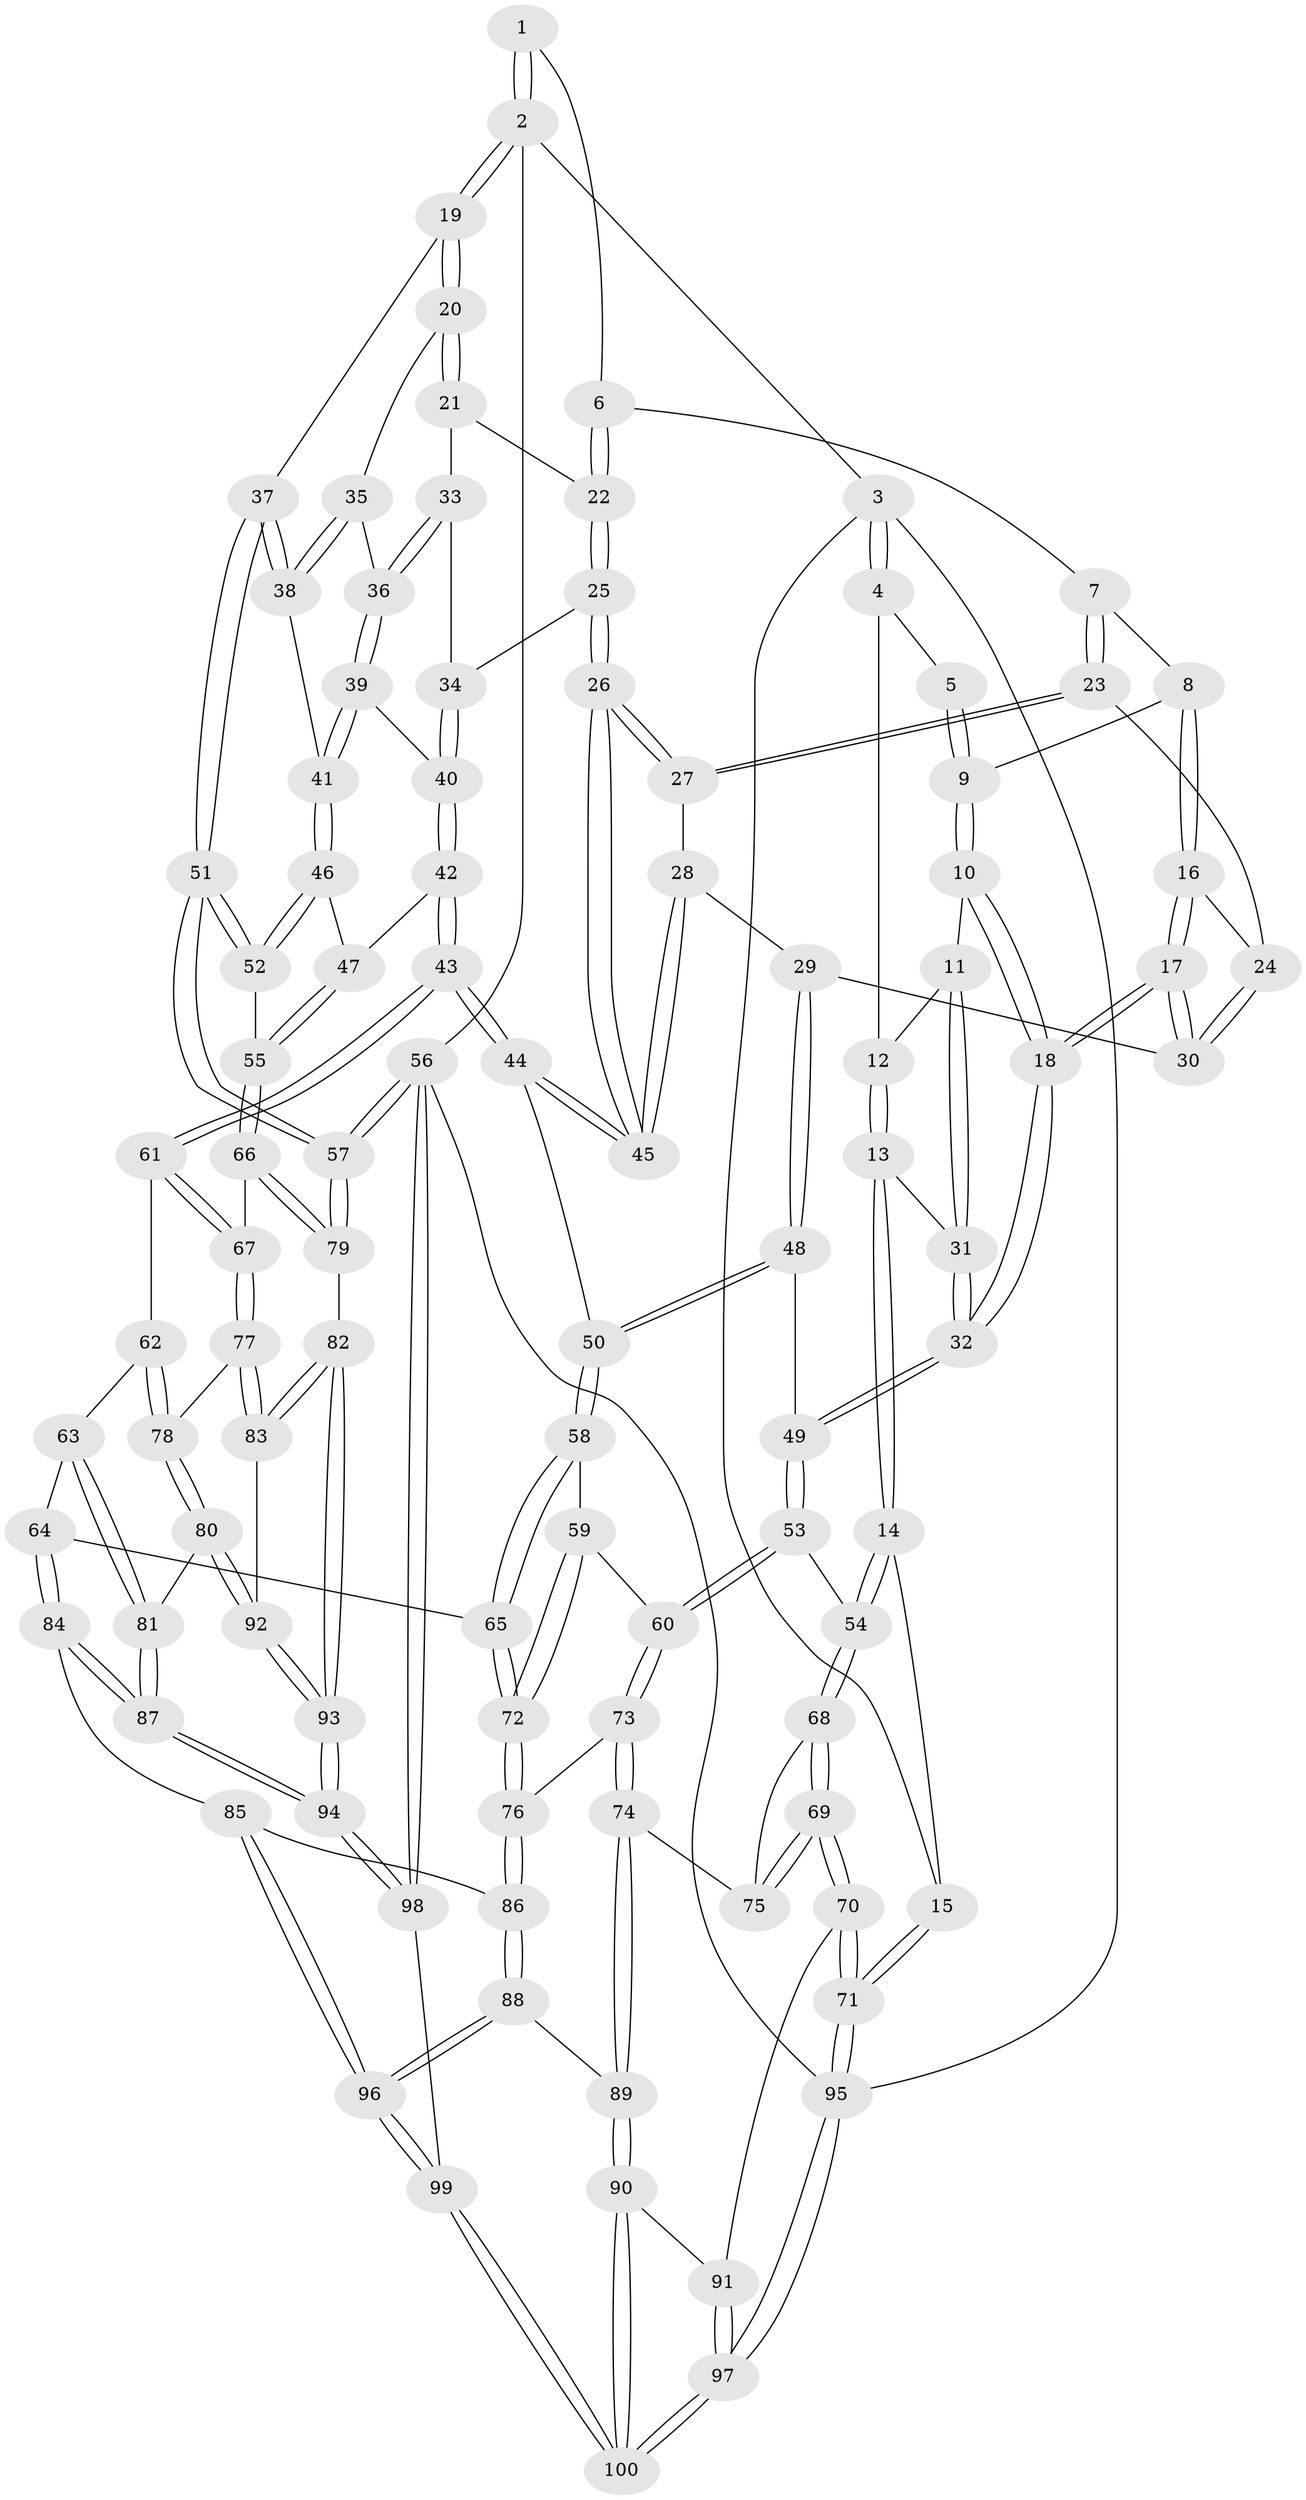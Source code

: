 // coarse degree distribution, {4: 0.44285714285714284, 5: 0.4142857142857143, 3: 0.07142857142857142, 6: 0.07142857142857142}
// Generated by graph-tools (version 1.1) at 2025/24/03/03/25 07:24:36]
// undirected, 100 vertices, 247 edges
graph export_dot {
graph [start="1"]
  node [color=gray90,style=filled];
  1 [pos="+0.68288531297622+0"];
  2 [pos="+1+0"];
  3 [pos="+0+0"];
  4 [pos="+0+0"];
  5 [pos="+0.347567329214387+0"];
  6 [pos="+0.6816742458548277+0"];
  7 [pos="+0.6586467946534778+0"];
  8 [pos="+0.3784482518952322+0.06624699060440524"];
  9 [pos="+0.35425242078795527+0.05085446315359"];
  10 [pos="+0.286998488478537+0.08880182961425738"];
  11 [pos="+0.26216947860183654+0.08976438205115117"];
  12 [pos="+0.09413494923130825+0"];
  13 [pos="+0.14623235283206157+0.20786954386454426"];
  14 [pos="+0+0.28608611782369975"];
  15 [pos="+0+0.2788049065722213"];
  16 [pos="+0.431840544967321+0.13259452634278146"];
  17 [pos="+0.4327718737466858+0.200252024492455"];
  18 [pos="+0.3616937917792196+0.2635394092557778"];
  19 [pos="+1+0.06244148805955411"];
  20 [pos="+0.9139864064704062+0.10523319536666198"];
  21 [pos="+0.8460087472152381+0.07645227640439002"];
  22 [pos="+0.7502660585101708+0"];
  23 [pos="+0.6168654058927625+0"];
  24 [pos="+0.6084487456605049+0.00857260293733692"];
  25 [pos="+0.7349756489113365+0.1935234632152097"];
  26 [pos="+0.7070899822927359+0.22174961419991934"];
  27 [pos="+0.6237688537156598+0.1522658096100531"];
  28 [pos="+0.5813551950443742+0.21768940198210213"];
  29 [pos="+0.5262435487203239+0.2268721068432895"];
  30 [pos="+0.510235774486046+0.21647198896809508"];
  31 [pos="+0.16071121810114444+0.20951309739504223"];
  32 [pos="+0.3206860208311263+0.33043544328832963"];
  33 [pos="+0.8348153507255194+0.1316001056047558"];
  34 [pos="+0.7785344083935077+0.20516523655565747"];
  35 [pos="+0.9008752360928763+0.18961602169869626"];
  36 [pos="+0.8363635721170364+0.21174363989216025"];
  37 [pos="+1+0.18946823226780618"];
  38 [pos="+0.9319751731526175+0.25538476081785605"];
  39 [pos="+0.8238331005308079+0.22866235919459496"];
  40 [pos="+0.8210099160960068+0.22992628113319924"];
  41 [pos="+0.9166188221342789+0.27162884122000974"];
  42 [pos="+0.772698934512997+0.4077935401622766"];
  43 [pos="+0.7466051473951354+0.41612325926824995"];
  44 [pos="+0.6998315310115051+0.3983120095291801"];
  45 [pos="+0.684740074588528+0.2951241001511328"];
  46 [pos="+0.9150207987282629+0.27599540098719233"];
  47 [pos="+0.8254370465499714+0.4054874647681535"];
  48 [pos="+0.5478914133812154+0.3625010852148918"];
  49 [pos="+0.3270192674915467+0.3764792794932445"];
  50 [pos="+0.6372501976414439+0.413133480698638"];
  51 [pos="+1+0.47694118191579954"];
  52 [pos="+1+0.4874667581321044"];
  53 [pos="+0.3062330506412861+0.4444145610918835"];
  54 [pos="+0.18679855247399552+0.48698214339354273"];
  55 [pos="+1+0.49315025441188215"];
  56 [pos="+1+1"];
  57 [pos="+1+1"];
  58 [pos="+0.5588961918186754+0.5200762597223665"];
  59 [pos="+0.43084519890300427+0.5192255600726919"];
  60 [pos="+0.3513249704007725+0.5027655377411733"];
  61 [pos="+0.7636186501479081+0.5874110843603132"];
  62 [pos="+0.7617335697863141+0.5890389318986113"];
  63 [pos="+0.627821209503077+0.6506285351408597"];
  64 [pos="+0.613192574824993+0.6506241498152192"];
  65 [pos="+0.5882704988772092+0.6414178105614236"];
  66 [pos="+0.9004271876521405+0.6375237646393621"];
  67 [pos="+0.8633316093568535+0.642646774928993"];
  68 [pos="+0.17561678473023562+0.5069646798855786"];
  69 [pos="+0.07191232910886156+0.6667269587077745"];
  70 [pos="+0.037706482082954164+0.6933248488884475"];
  71 [pos="+0+0.6914794376132676"];
  72 [pos="+0.5143466379137416+0.6876398990505032"];
  73 [pos="+0.35502324455094275+0.5901066718719917"];
  74 [pos="+0.31090220670757407+0.7032055199015618"];
  75 [pos="+0.2880491975205342+0.6971977351811884"];
  76 [pos="+0.4992969338772567+0.7023338141065206"];
  77 [pos="+0.841182231368099+0.7033715762296651"];
  78 [pos="+0.7346953706423586+0.761583660672841"];
  79 [pos="+1+0.87997280519573"];
  80 [pos="+0.7332719614257681+0.7634963589483446"];
  81 [pos="+0.7264152153458253+0.7650120292936563"];
  82 [pos="+0.9577124779248648+0.8743792088911962"];
  83 [pos="+0.8627522337511778+0.8069186386437162"];
  84 [pos="+0.6259734642407595+0.8410232136962066"];
  85 [pos="+0.5580845568461386+0.8311836896070132"];
  86 [pos="+0.464922690975816+0.7983411861215359"];
  87 [pos="+0.6403680826498356+0.8486800925415807"];
  88 [pos="+0.4141047867147558+0.8249665441733635"];
  89 [pos="+0.3554378336790304+0.8323696510165229"];
  90 [pos="+0.35342340752498586+0.8343482700496591"];
  91 [pos="+0.1291184591840226+0.8180505010108354"];
  92 [pos="+0.7909935329304821+0.8094671608094127"];
  93 [pos="+0.7422573629382401+0.9742653399605253"];
  94 [pos="+0.7075421059496122+1"];
  95 [pos="+0+1"];
  96 [pos="+0.5262683711732647+1"];
  97 [pos="+0.07348655714033835+1"];
  98 [pos="+0.6642469289633492+1"];
  99 [pos="+0.5925103617374591+1"];
  100 [pos="+0.23329978872454826+1"];
  1 -- 2;
  1 -- 2;
  1 -- 6;
  2 -- 3;
  2 -- 19;
  2 -- 19;
  2 -- 56;
  3 -- 4;
  3 -- 4;
  3 -- 15;
  3 -- 95;
  4 -- 5;
  4 -- 12;
  5 -- 9;
  5 -- 9;
  6 -- 7;
  6 -- 22;
  6 -- 22;
  7 -- 8;
  7 -- 23;
  7 -- 23;
  8 -- 9;
  8 -- 16;
  8 -- 16;
  9 -- 10;
  9 -- 10;
  10 -- 11;
  10 -- 18;
  10 -- 18;
  11 -- 12;
  11 -- 31;
  11 -- 31;
  12 -- 13;
  12 -- 13;
  13 -- 14;
  13 -- 14;
  13 -- 31;
  14 -- 15;
  14 -- 54;
  14 -- 54;
  15 -- 71;
  15 -- 71;
  16 -- 17;
  16 -- 17;
  16 -- 24;
  17 -- 18;
  17 -- 18;
  17 -- 30;
  17 -- 30;
  18 -- 32;
  18 -- 32;
  19 -- 20;
  19 -- 20;
  19 -- 37;
  20 -- 21;
  20 -- 21;
  20 -- 35;
  21 -- 22;
  21 -- 33;
  22 -- 25;
  22 -- 25;
  23 -- 24;
  23 -- 27;
  23 -- 27;
  24 -- 30;
  24 -- 30;
  25 -- 26;
  25 -- 26;
  25 -- 34;
  26 -- 27;
  26 -- 27;
  26 -- 45;
  26 -- 45;
  27 -- 28;
  28 -- 29;
  28 -- 45;
  28 -- 45;
  29 -- 30;
  29 -- 48;
  29 -- 48;
  31 -- 32;
  31 -- 32;
  32 -- 49;
  32 -- 49;
  33 -- 34;
  33 -- 36;
  33 -- 36;
  34 -- 40;
  34 -- 40;
  35 -- 36;
  35 -- 38;
  35 -- 38;
  36 -- 39;
  36 -- 39;
  37 -- 38;
  37 -- 38;
  37 -- 51;
  37 -- 51;
  38 -- 41;
  39 -- 40;
  39 -- 41;
  39 -- 41;
  40 -- 42;
  40 -- 42;
  41 -- 46;
  41 -- 46;
  42 -- 43;
  42 -- 43;
  42 -- 47;
  43 -- 44;
  43 -- 44;
  43 -- 61;
  43 -- 61;
  44 -- 45;
  44 -- 45;
  44 -- 50;
  46 -- 47;
  46 -- 52;
  46 -- 52;
  47 -- 55;
  47 -- 55;
  48 -- 49;
  48 -- 50;
  48 -- 50;
  49 -- 53;
  49 -- 53;
  50 -- 58;
  50 -- 58;
  51 -- 52;
  51 -- 52;
  51 -- 57;
  51 -- 57;
  52 -- 55;
  53 -- 54;
  53 -- 60;
  53 -- 60;
  54 -- 68;
  54 -- 68;
  55 -- 66;
  55 -- 66;
  56 -- 57;
  56 -- 57;
  56 -- 98;
  56 -- 98;
  56 -- 95;
  57 -- 79;
  57 -- 79;
  58 -- 59;
  58 -- 65;
  58 -- 65;
  59 -- 60;
  59 -- 72;
  59 -- 72;
  60 -- 73;
  60 -- 73;
  61 -- 62;
  61 -- 67;
  61 -- 67;
  62 -- 63;
  62 -- 78;
  62 -- 78;
  63 -- 64;
  63 -- 81;
  63 -- 81;
  64 -- 65;
  64 -- 84;
  64 -- 84;
  65 -- 72;
  65 -- 72;
  66 -- 67;
  66 -- 79;
  66 -- 79;
  67 -- 77;
  67 -- 77;
  68 -- 69;
  68 -- 69;
  68 -- 75;
  69 -- 70;
  69 -- 70;
  69 -- 75;
  69 -- 75;
  70 -- 71;
  70 -- 71;
  70 -- 91;
  71 -- 95;
  71 -- 95;
  72 -- 76;
  72 -- 76;
  73 -- 74;
  73 -- 74;
  73 -- 76;
  74 -- 75;
  74 -- 89;
  74 -- 89;
  76 -- 86;
  76 -- 86;
  77 -- 78;
  77 -- 83;
  77 -- 83;
  78 -- 80;
  78 -- 80;
  79 -- 82;
  80 -- 81;
  80 -- 92;
  80 -- 92;
  81 -- 87;
  81 -- 87;
  82 -- 83;
  82 -- 83;
  82 -- 93;
  82 -- 93;
  83 -- 92;
  84 -- 85;
  84 -- 87;
  84 -- 87;
  85 -- 86;
  85 -- 96;
  85 -- 96;
  86 -- 88;
  86 -- 88;
  87 -- 94;
  87 -- 94;
  88 -- 89;
  88 -- 96;
  88 -- 96;
  89 -- 90;
  89 -- 90;
  90 -- 91;
  90 -- 100;
  90 -- 100;
  91 -- 97;
  91 -- 97;
  92 -- 93;
  92 -- 93;
  93 -- 94;
  93 -- 94;
  94 -- 98;
  94 -- 98;
  95 -- 97;
  95 -- 97;
  96 -- 99;
  96 -- 99;
  97 -- 100;
  97 -- 100;
  98 -- 99;
  99 -- 100;
  99 -- 100;
}
